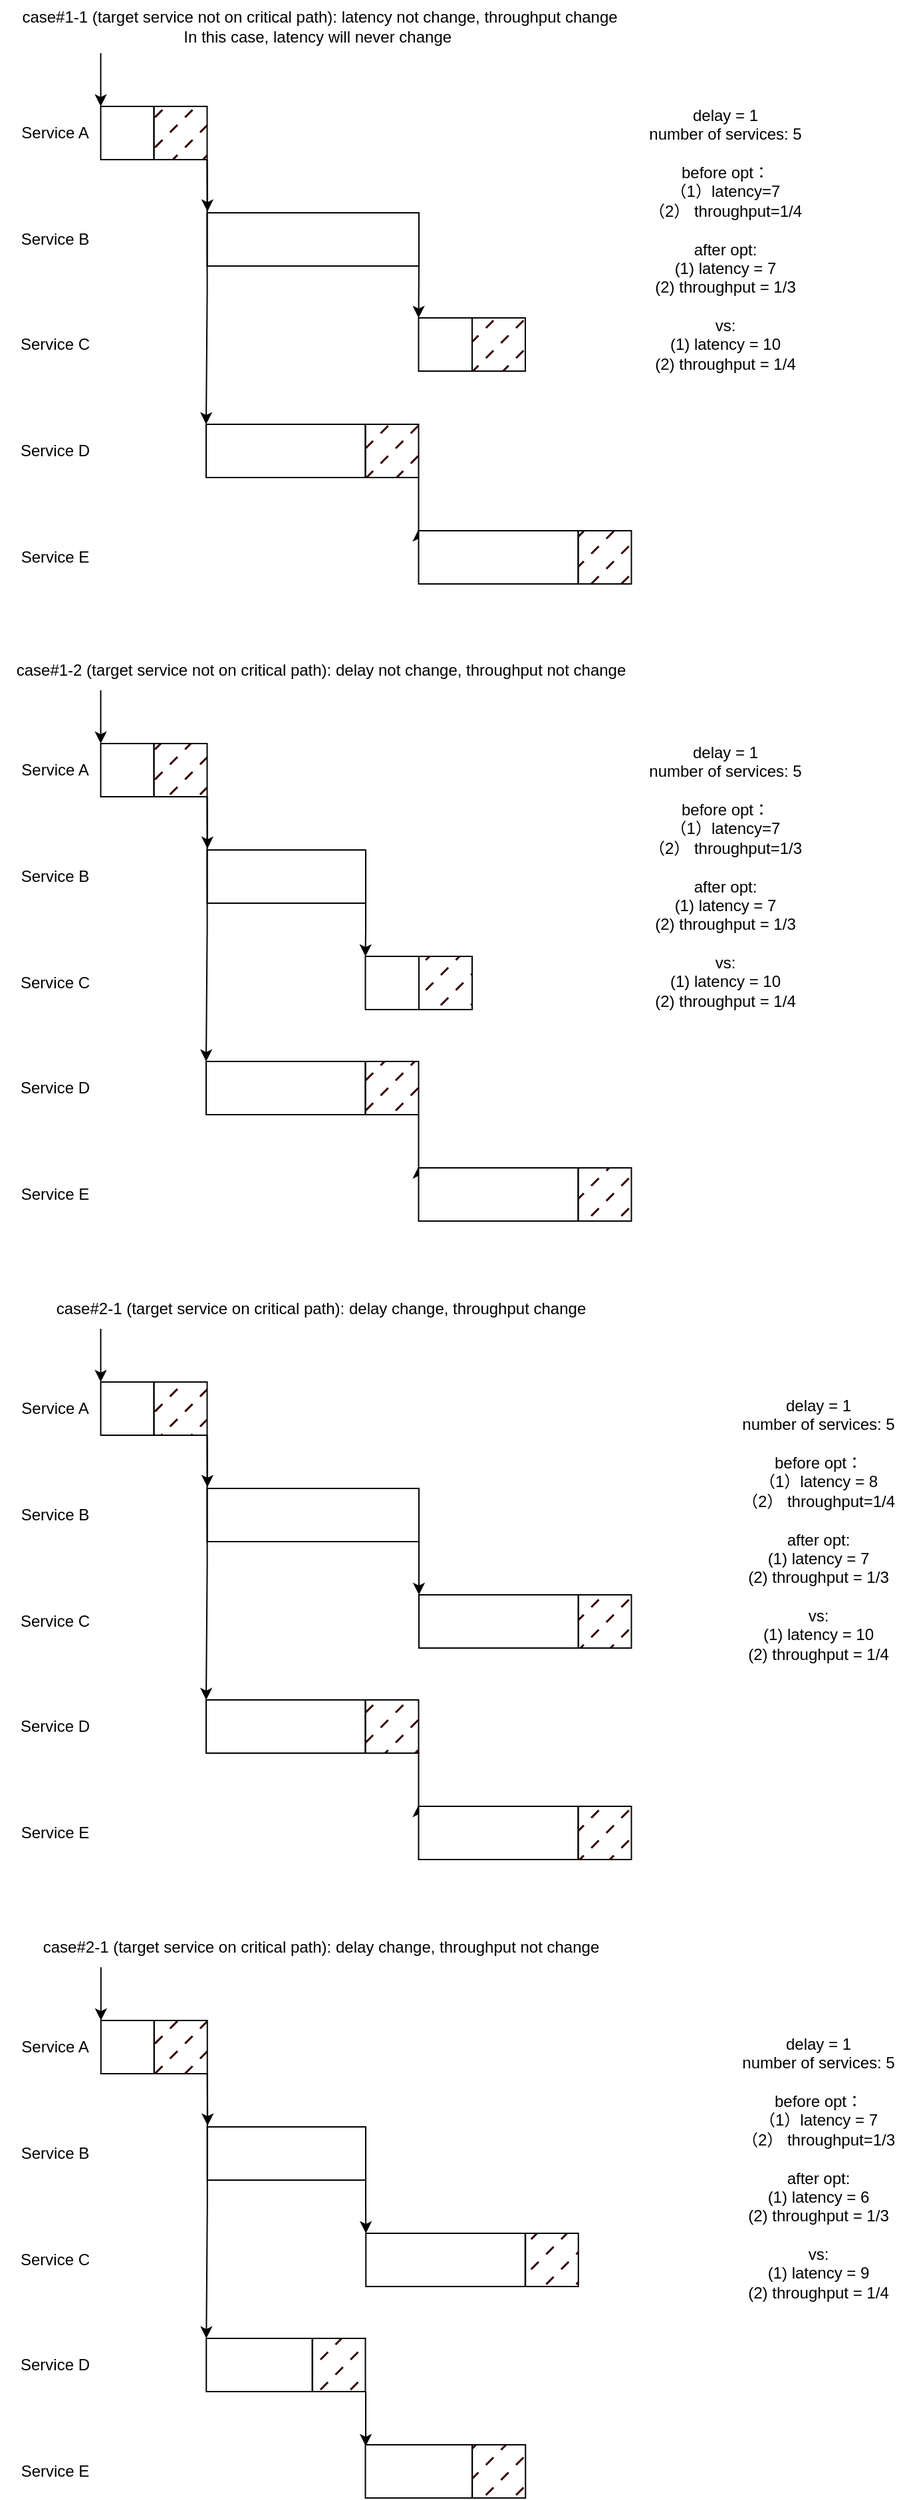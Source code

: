 <mxfile version="22.0.6" type="github">
  <diagram name="第 1 页" id="sLYUdjbG8J60c2ESrhEm">
    <mxGraphModel dx="2445" dy="895" grid="1" gridSize="10" guides="1" tooltips="1" connect="1" arrows="1" fold="1" page="1" pageScale="1" pageWidth="827" pageHeight="1169" math="0" shadow="0">
      <root>
        <mxCell id="0" />
        <mxCell id="1" parent="0" />
        <mxCell id="M5_QTRaVLXtcHStzwrZ5-2" value="" style="rounded=0;whiteSpace=wrap;html=1;" vertex="1" parent="1">
          <mxGeometry x="-719.25" y="81" width="40" height="40" as="geometry" />
        </mxCell>
        <mxCell id="M5_QTRaVLXtcHStzwrZ5-3" value="" style="endArrow=classic;html=1;rounded=0;" edge="1" parent="1">
          <mxGeometry width="50" height="50" relative="1" as="geometry">
            <mxPoint x="-719.25" y="41" as="sourcePoint" />
            <mxPoint x="-719.25" y="81" as="targetPoint" />
          </mxGeometry>
        </mxCell>
        <mxCell id="M5_QTRaVLXtcHStzwrZ5-4" value="Service A" style="text;html=1;align=center;verticalAlign=middle;resizable=0;points=[];autosize=1;strokeColor=none;fillColor=none;" vertex="1" parent="1">
          <mxGeometry x="-789.25" y="86" width="70" height="30" as="geometry" />
        </mxCell>
        <mxCell id="M5_QTRaVLXtcHStzwrZ5-5" value="Service B" style="text;html=1;align=center;verticalAlign=middle;resizable=0;points=[];autosize=1;strokeColor=none;fillColor=none;" vertex="1" parent="1">
          <mxGeometry x="-789.25" y="166" width="70" height="30" as="geometry" />
        </mxCell>
        <mxCell id="M5_QTRaVLXtcHStzwrZ5-42" style="edgeStyle=orthogonalEdgeStyle;rounded=0;orthogonalLoop=1;jettySize=auto;html=1;exitX=1;exitY=1;exitDx=0;exitDy=0;entryX=0;entryY=0;entryDx=0;entryDy=0;" edge="1" parent="1" source="M5_QTRaVLXtcHStzwrZ5-6" target="M5_QTRaVLXtcHStzwrZ5-39">
          <mxGeometry relative="1" as="geometry" />
        </mxCell>
        <mxCell id="M5_QTRaVLXtcHStzwrZ5-6" value="" style="rounded=0;whiteSpace=wrap;html=1;" vertex="1" parent="1">
          <mxGeometry x="-639.25" y="161" width="159.25" height="40" as="geometry" />
        </mxCell>
        <mxCell id="M5_QTRaVLXtcHStzwrZ5-7" value="Service D" style="text;html=1;align=center;verticalAlign=middle;resizable=0;points=[];autosize=1;strokeColor=none;fillColor=none;" vertex="1" parent="1">
          <mxGeometry x="-794.25" y="325" width="80" height="30" as="geometry" />
        </mxCell>
        <mxCell id="M5_QTRaVLXtcHStzwrZ5-8" style="edgeStyle=orthogonalEdgeStyle;rounded=0;orthogonalLoop=1;jettySize=auto;html=1;exitX=1;exitY=1;exitDx=0;exitDy=0;" edge="1" parent="1" source="M5_QTRaVLXtcHStzwrZ5-9">
          <mxGeometry relative="1" as="geometry">
            <Array as="points">
              <mxPoint x="-480.25" y="360" />
              <mxPoint x="-480.25" y="400" />
            </Array>
            <mxPoint x="-480.25" y="399" as="targetPoint" />
          </mxGeometry>
        </mxCell>
        <mxCell id="M5_QTRaVLXtcHStzwrZ5-9" value="" style="rounded=0;whiteSpace=wrap;html=1;" vertex="1" parent="1">
          <mxGeometry x="-640" y="320" width="119.75" height="40" as="geometry" />
        </mxCell>
        <mxCell id="M5_QTRaVLXtcHStzwrZ5-10" value="Service E" style="text;html=1;align=center;verticalAlign=middle;resizable=0;points=[];autosize=1;strokeColor=none;fillColor=none;" vertex="1" parent="1">
          <mxGeometry x="-789.25" y="405" width="70" height="30" as="geometry" />
        </mxCell>
        <mxCell id="M5_QTRaVLXtcHStzwrZ5-11" value="" style="rounded=0;whiteSpace=wrap;html=1;" vertex="1" parent="1">
          <mxGeometry x="-480.25" y="400" width="120" height="40" as="geometry" />
        </mxCell>
        <mxCell id="M5_QTRaVLXtcHStzwrZ5-40" style="edgeStyle=orthogonalEdgeStyle;rounded=0;orthogonalLoop=1;jettySize=auto;html=1;exitX=1;exitY=1;exitDx=0;exitDy=0;" edge="1" parent="1" source="M5_QTRaVLXtcHStzwrZ5-13">
          <mxGeometry relative="1" as="geometry">
            <mxPoint x="-639" y="160" as="targetPoint" />
          </mxGeometry>
        </mxCell>
        <mxCell id="M5_QTRaVLXtcHStzwrZ5-41" style="edgeStyle=orthogonalEdgeStyle;rounded=0;orthogonalLoop=1;jettySize=auto;html=1;exitX=1;exitY=1;exitDx=0;exitDy=0;entryX=0;entryY=0;entryDx=0;entryDy=0;" edge="1" parent="1" source="M5_QTRaVLXtcHStzwrZ5-13" target="M5_QTRaVLXtcHStzwrZ5-9">
          <mxGeometry relative="1" as="geometry" />
        </mxCell>
        <mxCell id="M5_QTRaVLXtcHStzwrZ5-13" value="" style="rounded=0;whiteSpace=wrap;html=1;gradientColor=none;gradientDirection=radial;fillStyle=dashed;fillColor=#330000;" vertex="1" parent="1">
          <mxGeometry x="-679.25" y="81" width="40" height="40" as="geometry" />
        </mxCell>
        <mxCell id="M5_QTRaVLXtcHStzwrZ5-14" value="" style="rounded=0;whiteSpace=wrap;html=1;gradientColor=none;gradientDirection=radial;fillStyle=dashed;fillColor=#330000;" vertex="1" parent="1">
          <mxGeometry x="-520.25" y="320" width="40" height="40" as="geometry" />
        </mxCell>
        <mxCell id="M5_QTRaVLXtcHStzwrZ5-15" value="" style="rounded=0;whiteSpace=wrap;html=1;gradientColor=none;gradientDirection=radial;fillStyle=dashed;fillColor=#330000;" vertex="1" parent="1">
          <mxGeometry x="-360.25" y="400" width="40" height="40" as="geometry" />
        </mxCell>
        <mxCell id="M5_QTRaVLXtcHStzwrZ5-16" value="delay = 1&lt;br&gt;number of services: 5&lt;br&gt;&lt;br&gt;before opt：&lt;br&gt;&lt;span style=&quot;&quot;&gt;（1）&lt;/span&gt;latency=7&lt;br&gt;（2） throughput=1/4&lt;br&gt;&lt;br&gt;after opt:&lt;br style=&quot;border-color: var(--border-color);&quot;&gt;(1) latency = 7&lt;br style=&quot;border-color: var(--border-color);&quot;&gt;(2) throughput = 1/3&lt;br&gt;&lt;br&gt;vs:&lt;br style=&quot;border-color: var(--border-color);&quot;&gt;(1) latency = 10&lt;br style=&quot;border-color: var(--border-color);&quot;&gt;(2) throughput = 1/4" style="text;html=1;align=center;verticalAlign=middle;resizable=0;points=[];autosize=1;strokeColor=none;fillColor=none;" vertex="1" parent="1">
          <mxGeometry x="-320.25" y="71" width="140" height="220" as="geometry" />
        </mxCell>
        <mxCell id="M5_QTRaVLXtcHStzwrZ5-17" value="case#1-1 (target service not on critical path): latency not change, throughput change&lt;br&gt;In this case, latency will never change&amp;nbsp;" style="text;html=1;align=center;verticalAlign=middle;resizable=0;points=[];autosize=1;strokeColor=none;fillColor=none;" vertex="1" parent="1">
          <mxGeometry x="-790" y="1" width="470" height="40" as="geometry" />
        </mxCell>
        <mxCell id="M5_QTRaVLXtcHStzwrZ5-38" value="Service C" style="text;html=1;align=center;verticalAlign=middle;resizable=0;points=[];autosize=1;strokeColor=none;fillColor=none;" vertex="1" parent="1">
          <mxGeometry x="-794.25" y="245" width="80" height="30" as="geometry" />
        </mxCell>
        <mxCell id="M5_QTRaVLXtcHStzwrZ5-39" value="" style="rounded=0;whiteSpace=wrap;html=1;" vertex="1" parent="1">
          <mxGeometry x="-480.25" y="240" width="40.25" height="40" as="geometry" />
        </mxCell>
        <mxCell id="M5_QTRaVLXtcHStzwrZ5-43" value="" style="rounded=0;whiteSpace=wrap;html=1;gradientColor=none;gradientDirection=radial;fillStyle=dashed;fillColor=#330000;" vertex="1" parent="1">
          <mxGeometry x="-440" y="240" width="40" height="40" as="geometry" />
        </mxCell>
        <mxCell id="M5_QTRaVLXtcHStzwrZ5-44" value="" style="rounded=0;whiteSpace=wrap;html=1;" vertex="1" parent="1">
          <mxGeometry x="-719.25" y="560" width="40" height="40" as="geometry" />
        </mxCell>
        <mxCell id="M5_QTRaVLXtcHStzwrZ5-45" value="" style="endArrow=classic;html=1;rounded=0;" edge="1" parent="1">
          <mxGeometry width="50" height="50" relative="1" as="geometry">
            <mxPoint x="-719.25" y="520" as="sourcePoint" />
            <mxPoint x="-719.25" y="560" as="targetPoint" />
          </mxGeometry>
        </mxCell>
        <mxCell id="M5_QTRaVLXtcHStzwrZ5-46" value="Service A" style="text;html=1;align=center;verticalAlign=middle;resizable=0;points=[];autosize=1;strokeColor=none;fillColor=none;" vertex="1" parent="1">
          <mxGeometry x="-789.25" y="565" width="70" height="30" as="geometry" />
        </mxCell>
        <mxCell id="M5_QTRaVLXtcHStzwrZ5-47" value="Service B" style="text;html=1;align=center;verticalAlign=middle;resizable=0;points=[];autosize=1;strokeColor=none;fillColor=none;" vertex="1" parent="1">
          <mxGeometry x="-789.25" y="645" width="70" height="30" as="geometry" />
        </mxCell>
        <mxCell id="M5_QTRaVLXtcHStzwrZ5-48" style="edgeStyle=orthogonalEdgeStyle;rounded=0;orthogonalLoop=1;jettySize=auto;html=1;exitX=1;exitY=1;exitDx=0;exitDy=0;entryX=0;entryY=0;entryDx=0;entryDy=0;" edge="1" parent="1" source="M5_QTRaVLXtcHStzwrZ5-49" target="M5_QTRaVLXtcHStzwrZ5-63">
          <mxGeometry relative="1" as="geometry" />
        </mxCell>
        <mxCell id="M5_QTRaVLXtcHStzwrZ5-49" value="" style="rounded=0;whiteSpace=wrap;html=1;" vertex="1" parent="1">
          <mxGeometry x="-639.25" y="640" width="119.25" height="40" as="geometry" />
        </mxCell>
        <mxCell id="M5_QTRaVLXtcHStzwrZ5-50" value="Service D" style="text;html=1;align=center;verticalAlign=middle;resizable=0;points=[];autosize=1;strokeColor=none;fillColor=none;" vertex="1" parent="1">
          <mxGeometry x="-794.25" y="804" width="80" height="30" as="geometry" />
        </mxCell>
        <mxCell id="M5_QTRaVLXtcHStzwrZ5-51" style="edgeStyle=orthogonalEdgeStyle;rounded=0;orthogonalLoop=1;jettySize=auto;html=1;exitX=1;exitY=1;exitDx=0;exitDy=0;" edge="1" parent="1" source="M5_QTRaVLXtcHStzwrZ5-52">
          <mxGeometry relative="1" as="geometry">
            <Array as="points">
              <mxPoint x="-480.25" y="839" />
              <mxPoint x="-480.25" y="879" />
            </Array>
            <mxPoint x="-480.25" y="878" as="targetPoint" />
          </mxGeometry>
        </mxCell>
        <mxCell id="M5_QTRaVLXtcHStzwrZ5-52" value="" style="rounded=0;whiteSpace=wrap;html=1;" vertex="1" parent="1">
          <mxGeometry x="-640" y="799" width="119.75" height="40" as="geometry" />
        </mxCell>
        <mxCell id="M5_QTRaVLXtcHStzwrZ5-53" value="Service E" style="text;html=1;align=center;verticalAlign=middle;resizable=0;points=[];autosize=1;strokeColor=none;fillColor=none;" vertex="1" parent="1">
          <mxGeometry x="-789.25" y="884" width="70" height="30" as="geometry" />
        </mxCell>
        <mxCell id="M5_QTRaVLXtcHStzwrZ5-54" value="" style="rounded=0;whiteSpace=wrap;html=1;" vertex="1" parent="1">
          <mxGeometry x="-480.25" y="879" width="120" height="40" as="geometry" />
        </mxCell>
        <mxCell id="M5_QTRaVLXtcHStzwrZ5-55" style="edgeStyle=orthogonalEdgeStyle;rounded=0;orthogonalLoop=1;jettySize=auto;html=1;exitX=1;exitY=1;exitDx=0;exitDy=0;" edge="1" parent="1" source="M5_QTRaVLXtcHStzwrZ5-57">
          <mxGeometry relative="1" as="geometry">
            <mxPoint x="-639" y="639" as="targetPoint" />
          </mxGeometry>
        </mxCell>
        <mxCell id="M5_QTRaVLXtcHStzwrZ5-56" style="edgeStyle=orthogonalEdgeStyle;rounded=0;orthogonalLoop=1;jettySize=auto;html=1;exitX=1;exitY=1;exitDx=0;exitDy=0;entryX=0;entryY=0;entryDx=0;entryDy=0;" edge="1" parent="1" source="M5_QTRaVLXtcHStzwrZ5-57" target="M5_QTRaVLXtcHStzwrZ5-52">
          <mxGeometry relative="1" as="geometry" />
        </mxCell>
        <mxCell id="M5_QTRaVLXtcHStzwrZ5-57" value="" style="rounded=0;whiteSpace=wrap;html=1;gradientColor=none;gradientDirection=radial;fillStyle=dashed;fillColor=#330000;" vertex="1" parent="1">
          <mxGeometry x="-679.25" y="560" width="40" height="40" as="geometry" />
        </mxCell>
        <mxCell id="M5_QTRaVLXtcHStzwrZ5-58" value="" style="rounded=0;whiteSpace=wrap;html=1;gradientColor=none;gradientDirection=radial;fillStyle=dashed;fillColor=#330000;" vertex="1" parent="1">
          <mxGeometry x="-520.25" y="799" width="40" height="40" as="geometry" />
        </mxCell>
        <mxCell id="M5_QTRaVLXtcHStzwrZ5-59" value="" style="rounded=0;whiteSpace=wrap;html=1;gradientColor=none;gradientDirection=radial;fillStyle=dashed;fillColor=#330000;" vertex="1" parent="1">
          <mxGeometry x="-360.25" y="879" width="40" height="40" as="geometry" />
        </mxCell>
        <mxCell id="M5_QTRaVLXtcHStzwrZ5-60" value="delay = 1&lt;br&gt;number of services: 5&lt;br&gt;&lt;br&gt;before opt：&lt;br&gt;&lt;span style=&quot;&quot;&gt;（1）&lt;/span&gt;latency=7&lt;br&gt;（2） throughput=1/3&lt;br&gt;&lt;br&gt;after opt:&lt;br style=&quot;border-color: var(--border-color);&quot;&gt;(1) latency = 7&lt;br style=&quot;border-color: var(--border-color);&quot;&gt;(2) throughput = 1/3&lt;br&gt;&lt;br&gt;vs:&lt;br style=&quot;border-color: var(--border-color);&quot;&gt;(1) latency = 10&lt;br style=&quot;border-color: var(--border-color);&quot;&gt;(2) throughput = 1/4" style="text;html=1;align=center;verticalAlign=middle;resizable=0;points=[];autosize=1;strokeColor=none;fillColor=none;" vertex="1" parent="1">
          <mxGeometry x="-320.25" y="550" width="140" height="220" as="geometry" />
        </mxCell>
        <mxCell id="M5_QTRaVLXtcHStzwrZ5-62" value="Service C" style="text;html=1;align=center;verticalAlign=middle;resizable=0;points=[];autosize=1;strokeColor=none;fillColor=none;" vertex="1" parent="1">
          <mxGeometry x="-794.25" y="725" width="80" height="30" as="geometry" />
        </mxCell>
        <mxCell id="M5_QTRaVLXtcHStzwrZ5-63" value="" style="rounded=0;whiteSpace=wrap;html=1;" vertex="1" parent="1">
          <mxGeometry x="-520.25" y="720" width="40.25" height="40" as="geometry" />
        </mxCell>
        <mxCell id="M5_QTRaVLXtcHStzwrZ5-64" value="" style="rounded=0;whiteSpace=wrap;html=1;gradientColor=none;gradientDirection=radial;fillStyle=dashed;fillColor=#330000;" vertex="1" parent="1">
          <mxGeometry x="-480" y="720" width="40" height="40" as="geometry" />
        </mxCell>
        <mxCell id="M5_QTRaVLXtcHStzwrZ5-65" value="case#1-2 (target service not on critical path): delay not change, throughput not change" style="text;html=1;align=center;verticalAlign=middle;resizable=0;points=[];autosize=1;strokeColor=none;fillColor=none;" vertex="1" parent="1">
          <mxGeometry x="-794.25" y="490" width="480" height="30" as="geometry" />
        </mxCell>
        <mxCell id="M5_QTRaVLXtcHStzwrZ5-66" value="" style="rounded=0;whiteSpace=wrap;html=1;" vertex="1" parent="1">
          <mxGeometry x="-719.25" y="1040" width="40" height="40" as="geometry" />
        </mxCell>
        <mxCell id="M5_QTRaVLXtcHStzwrZ5-67" value="" style="endArrow=classic;html=1;rounded=0;" edge="1" parent="1">
          <mxGeometry width="50" height="50" relative="1" as="geometry">
            <mxPoint x="-719.25" y="1000" as="sourcePoint" />
            <mxPoint x="-719.25" y="1040" as="targetPoint" />
          </mxGeometry>
        </mxCell>
        <mxCell id="M5_QTRaVLXtcHStzwrZ5-68" value="Service A" style="text;html=1;align=center;verticalAlign=middle;resizable=0;points=[];autosize=1;strokeColor=none;fillColor=none;" vertex="1" parent="1">
          <mxGeometry x="-789.25" y="1045" width="70" height="30" as="geometry" />
        </mxCell>
        <mxCell id="M5_QTRaVLXtcHStzwrZ5-69" value="Service B" style="text;html=1;align=center;verticalAlign=middle;resizable=0;points=[];autosize=1;strokeColor=none;fillColor=none;" vertex="1" parent="1">
          <mxGeometry x="-789.25" y="1125" width="70" height="30" as="geometry" />
        </mxCell>
        <mxCell id="M5_QTRaVLXtcHStzwrZ5-70" style="edgeStyle=orthogonalEdgeStyle;rounded=0;orthogonalLoop=1;jettySize=auto;html=1;exitX=1;exitY=1;exitDx=0;exitDy=0;entryX=0;entryY=0;entryDx=0;entryDy=0;" edge="1" parent="1" source="M5_QTRaVLXtcHStzwrZ5-71" target="M5_QTRaVLXtcHStzwrZ5-84">
          <mxGeometry relative="1" as="geometry" />
        </mxCell>
        <mxCell id="M5_QTRaVLXtcHStzwrZ5-71" value="" style="rounded=0;whiteSpace=wrap;html=1;" vertex="1" parent="1">
          <mxGeometry x="-639.25" y="1120" width="159.25" height="40" as="geometry" />
        </mxCell>
        <mxCell id="M5_QTRaVLXtcHStzwrZ5-72" value="Service D" style="text;html=1;align=center;verticalAlign=middle;resizable=0;points=[];autosize=1;strokeColor=none;fillColor=none;" vertex="1" parent="1">
          <mxGeometry x="-794.25" y="1284" width="80" height="30" as="geometry" />
        </mxCell>
        <mxCell id="M5_QTRaVLXtcHStzwrZ5-73" style="edgeStyle=orthogonalEdgeStyle;rounded=0;orthogonalLoop=1;jettySize=auto;html=1;exitX=1;exitY=1;exitDx=0;exitDy=0;" edge="1" parent="1" source="M5_QTRaVLXtcHStzwrZ5-74">
          <mxGeometry relative="1" as="geometry">
            <Array as="points">
              <mxPoint x="-480.25" y="1319" />
              <mxPoint x="-480.25" y="1359" />
            </Array>
            <mxPoint x="-480.25" y="1358" as="targetPoint" />
          </mxGeometry>
        </mxCell>
        <mxCell id="M5_QTRaVLXtcHStzwrZ5-74" value="" style="rounded=0;whiteSpace=wrap;html=1;" vertex="1" parent="1">
          <mxGeometry x="-640" y="1279" width="119.75" height="40" as="geometry" />
        </mxCell>
        <mxCell id="M5_QTRaVLXtcHStzwrZ5-75" value="Service E" style="text;html=1;align=center;verticalAlign=middle;resizable=0;points=[];autosize=1;strokeColor=none;fillColor=none;" vertex="1" parent="1">
          <mxGeometry x="-789.25" y="1364" width="70" height="30" as="geometry" />
        </mxCell>
        <mxCell id="M5_QTRaVLXtcHStzwrZ5-76" value="" style="rounded=0;whiteSpace=wrap;html=1;" vertex="1" parent="1">
          <mxGeometry x="-480.25" y="1359" width="120" height="40" as="geometry" />
        </mxCell>
        <mxCell id="M5_QTRaVLXtcHStzwrZ5-77" style="edgeStyle=orthogonalEdgeStyle;rounded=0;orthogonalLoop=1;jettySize=auto;html=1;exitX=1;exitY=1;exitDx=0;exitDy=0;" edge="1" parent="1" source="M5_QTRaVLXtcHStzwrZ5-79">
          <mxGeometry relative="1" as="geometry">
            <mxPoint x="-639" y="1119" as="targetPoint" />
          </mxGeometry>
        </mxCell>
        <mxCell id="M5_QTRaVLXtcHStzwrZ5-78" style="edgeStyle=orthogonalEdgeStyle;rounded=0;orthogonalLoop=1;jettySize=auto;html=1;exitX=1;exitY=1;exitDx=0;exitDy=0;entryX=0;entryY=0;entryDx=0;entryDy=0;" edge="1" parent="1" source="M5_QTRaVLXtcHStzwrZ5-79" target="M5_QTRaVLXtcHStzwrZ5-74">
          <mxGeometry relative="1" as="geometry" />
        </mxCell>
        <mxCell id="M5_QTRaVLXtcHStzwrZ5-79" value="" style="rounded=0;whiteSpace=wrap;html=1;gradientColor=none;gradientDirection=radial;fillStyle=dashed;fillColor=#330000;" vertex="1" parent="1">
          <mxGeometry x="-679.25" y="1040" width="40" height="40" as="geometry" />
        </mxCell>
        <mxCell id="M5_QTRaVLXtcHStzwrZ5-80" value="" style="rounded=0;whiteSpace=wrap;html=1;gradientColor=none;gradientDirection=radial;fillStyle=dashed;fillColor=#330000;" vertex="1" parent="1">
          <mxGeometry x="-520.25" y="1279" width="40" height="40" as="geometry" />
        </mxCell>
        <mxCell id="M5_QTRaVLXtcHStzwrZ5-81" value="" style="rounded=0;whiteSpace=wrap;html=1;gradientColor=none;gradientDirection=radial;fillStyle=dashed;fillColor=#330000;" vertex="1" parent="1">
          <mxGeometry x="-360.25" y="1359" width="40" height="40" as="geometry" />
        </mxCell>
        <mxCell id="M5_QTRaVLXtcHStzwrZ5-82" value="delay = 1&lt;br&gt;number of services: 5&lt;br&gt;&lt;br&gt;before opt：&lt;br&gt;&lt;span style=&quot;&quot;&gt;（1）&lt;/span&gt;latency = 8&lt;br&gt;（2） throughput=1/4&lt;br&gt;&lt;br&gt;after opt:&lt;br style=&quot;border-color: var(--border-color);&quot;&gt;(1) latency = 7&lt;br style=&quot;border-color: var(--border-color);&quot;&gt;(2) throughput = 1/3&lt;br&gt;&lt;br&gt;vs:&lt;br style=&quot;border-color: var(--border-color);&quot;&gt;(1) latency = 10&lt;br style=&quot;border-color: var(--border-color);&quot;&gt;(2) throughput = 1/4" style="text;html=1;align=center;verticalAlign=middle;resizable=0;points=[];autosize=1;strokeColor=none;fillColor=none;" vertex="1" parent="1">
          <mxGeometry x="-250" y="1041" width="140" height="220" as="geometry" />
        </mxCell>
        <mxCell id="M5_QTRaVLXtcHStzwrZ5-83" value="Service C" style="text;html=1;align=center;verticalAlign=middle;resizable=0;points=[];autosize=1;strokeColor=none;fillColor=none;" vertex="1" parent="1">
          <mxGeometry x="-794.25" y="1205" width="80" height="30" as="geometry" />
        </mxCell>
        <mxCell id="M5_QTRaVLXtcHStzwrZ5-84" value="" style="rounded=0;whiteSpace=wrap;html=1;" vertex="1" parent="1">
          <mxGeometry x="-480" y="1200" width="120" height="40" as="geometry" />
        </mxCell>
        <mxCell id="M5_QTRaVLXtcHStzwrZ5-85" value="" style="rounded=0;whiteSpace=wrap;html=1;gradientColor=none;gradientDirection=radial;fillStyle=dashed;fillColor=#330000;" vertex="1" parent="1">
          <mxGeometry x="-360.25" y="1200" width="40" height="40" as="geometry" />
        </mxCell>
        <mxCell id="M5_QTRaVLXtcHStzwrZ5-86" value="case#2-1 (target service on critical path): delay change, throughput change" style="text;html=1;align=center;verticalAlign=middle;resizable=0;points=[];autosize=1;strokeColor=none;fillColor=none;" vertex="1" parent="1">
          <mxGeometry x="-764.25" y="970" width="420" height="30" as="geometry" />
        </mxCell>
        <mxCell id="M5_QTRaVLXtcHStzwrZ5-87" value="" style="rounded=0;whiteSpace=wrap;html=1;" vertex="1" parent="1">
          <mxGeometry x="-719.12" y="1520" width="40" height="40" as="geometry" />
        </mxCell>
        <mxCell id="M5_QTRaVLXtcHStzwrZ5-88" value="" style="endArrow=classic;html=1;rounded=0;" edge="1" parent="1">
          <mxGeometry width="50" height="50" relative="1" as="geometry">
            <mxPoint x="-719.12" y="1480" as="sourcePoint" />
            <mxPoint x="-719.12" y="1520" as="targetPoint" />
          </mxGeometry>
        </mxCell>
        <mxCell id="M5_QTRaVLXtcHStzwrZ5-89" value="Service A" style="text;html=1;align=center;verticalAlign=middle;resizable=0;points=[];autosize=1;strokeColor=none;fillColor=none;" vertex="1" parent="1">
          <mxGeometry x="-789.12" y="1525" width="70" height="30" as="geometry" />
        </mxCell>
        <mxCell id="M5_QTRaVLXtcHStzwrZ5-90" value="Service B" style="text;html=1;align=center;verticalAlign=middle;resizable=0;points=[];autosize=1;strokeColor=none;fillColor=none;" vertex="1" parent="1">
          <mxGeometry x="-789.12" y="1605" width="70" height="30" as="geometry" />
        </mxCell>
        <mxCell id="M5_QTRaVLXtcHStzwrZ5-91" style="edgeStyle=orthogonalEdgeStyle;rounded=0;orthogonalLoop=1;jettySize=auto;html=1;exitX=1;exitY=1;exitDx=0;exitDy=0;entryX=0;entryY=0;entryDx=0;entryDy=0;" edge="1" parent="1" source="M5_QTRaVLXtcHStzwrZ5-92" target="M5_QTRaVLXtcHStzwrZ5-105">
          <mxGeometry relative="1" as="geometry" />
        </mxCell>
        <mxCell id="M5_QTRaVLXtcHStzwrZ5-92" value="" style="rounded=0;whiteSpace=wrap;html=1;" vertex="1" parent="1">
          <mxGeometry x="-639.12" y="1600" width="119.12" height="40" as="geometry" />
        </mxCell>
        <mxCell id="M5_QTRaVLXtcHStzwrZ5-93" value="Service D" style="text;html=1;align=center;verticalAlign=middle;resizable=0;points=[];autosize=1;strokeColor=none;fillColor=none;" vertex="1" parent="1">
          <mxGeometry x="-794.12" y="1764" width="80" height="30" as="geometry" />
        </mxCell>
        <mxCell id="M5_QTRaVLXtcHStzwrZ5-94" style="edgeStyle=orthogonalEdgeStyle;rounded=0;orthogonalLoop=1;jettySize=auto;html=1;exitX=1;exitY=1;exitDx=0;exitDy=0;" edge="1" parent="1" source="M5_QTRaVLXtcHStzwrZ5-95">
          <mxGeometry relative="1" as="geometry">
            <Array as="points">
              <mxPoint x="-520" y="1799" />
              <mxPoint x="-520" y="1838" />
            </Array>
            <mxPoint x="-520" y="1840" as="targetPoint" />
          </mxGeometry>
        </mxCell>
        <mxCell id="M5_QTRaVLXtcHStzwrZ5-95" value="" style="rounded=0;whiteSpace=wrap;html=1;" vertex="1" parent="1">
          <mxGeometry x="-639.87" y="1759" width="79.87" height="40" as="geometry" />
        </mxCell>
        <mxCell id="M5_QTRaVLXtcHStzwrZ5-96" value="Service E" style="text;html=1;align=center;verticalAlign=middle;resizable=0;points=[];autosize=1;strokeColor=none;fillColor=none;" vertex="1" parent="1">
          <mxGeometry x="-789.12" y="1844" width="70" height="30" as="geometry" />
        </mxCell>
        <mxCell id="M5_QTRaVLXtcHStzwrZ5-97" value="" style="rounded=0;whiteSpace=wrap;html=1;" vertex="1" parent="1">
          <mxGeometry x="-520.25" y="1839" width="80.25" height="40" as="geometry" />
        </mxCell>
        <mxCell id="M5_QTRaVLXtcHStzwrZ5-98" style="edgeStyle=orthogonalEdgeStyle;rounded=0;orthogonalLoop=1;jettySize=auto;html=1;exitX=1;exitY=1;exitDx=0;exitDy=0;" edge="1" parent="1" source="M5_QTRaVLXtcHStzwrZ5-100">
          <mxGeometry relative="1" as="geometry">
            <mxPoint x="-638.87" y="1599" as="targetPoint" />
          </mxGeometry>
        </mxCell>
        <mxCell id="M5_QTRaVLXtcHStzwrZ5-99" style="edgeStyle=orthogonalEdgeStyle;rounded=0;orthogonalLoop=1;jettySize=auto;html=1;exitX=1;exitY=1;exitDx=0;exitDy=0;entryX=0;entryY=0;entryDx=0;entryDy=0;" edge="1" parent="1" source="M5_QTRaVLXtcHStzwrZ5-100" target="M5_QTRaVLXtcHStzwrZ5-95">
          <mxGeometry relative="1" as="geometry" />
        </mxCell>
        <mxCell id="M5_QTRaVLXtcHStzwrZ5-100" value="" style="rounded=0;whiteSpace=wrap;html=1;gradientColor=none;gradientDirection=radial;fillStyle=dashed;fillColor=#330000;" vertex="1" parent="1">
          <mxGeometry x="-679.12" y="1520" width="40" height="40" as="geometry" />
        </mxCell>
        <mxCell id="M5_QTRaVLXtcHStzwrZ5-101" value="" style="rounded=0;whiteSpace=wrap;html=1;gradientColor=none;gradientDirection=radial;fillStyle=dashed;fillColor=#330000;" vertex="1" parent="1">
          <mxGeometry x="-560.25" y="1759" width="40" height="40" as="geometry" />
        </mxCell>
        <mxCell id="M5_QTRaVLXtcHStzwrZ5-102" value="" style="rounded=0;whiteSpace=wrap;html=1;gradientColor=none;gradientDirection=radial;fillStyle=dashed;fillColor=#330000;" vertex="1" parent="1">
          <mxGeometry x="-439.87" y="1839" width="40" height="40" as="geometry" />
        </mxCell>
        <mxCell id="M5_QTRaVLXtcHStzwrZ5-103" value="delay = 1&lt;br&gt;number of services: 5&lt;br&gt;&lt;br&gt;before opt：&lt;br&gt;&lt;span style=&quot;&quot;&gt;（1）&lt;/span&gt;latency = 7&lt;br&gt;（2） throughput=1/3&lt;br&gt;&lt;br&gt;after opt:&lt;br style=&quot;border-color: var(--border-color);&quot;&gt;(1) latency = 6&lt;br style=&quot;border-color: var(--border-color);&quot;&gt;(2) throughput = 1/3&lt;br&gt;&lt;br&gt;vs:&lt;br style=&quot;border-color: var(--border-color);&quot;&gt;(1) latency = 9&lt;br style=&quot;border-color: var(--border-color);&quot;&gt;(2) throughput = 1/4" style="text;html=1;align=center;verticalAlign=middle;resizable=0;points=[];autosize=1;strokeColor=none;fillColor=none;" vertex="1" parent="1">
          <mxGeometry x="-249.87" y="1521" width="140" height="220" as="geometry" />
        </mxCell>
        <mxCell id="M5_QTRaVLXtcHStzwrZ5-104" value="Service C" style="text;html=1;align=center;verticalAlign=middle;resizable=0;points=[];autosize=1;strokeColor=none;fillColor=none;" vertex="1" parent="1">
          <mxGeometry x="-794.12" y="1685" width="80" height="30" as="geometry" />
        </mxCell>
        <mxCell id="M5_QTRaVLXtcHStzwrZ5-105" value="" style="rounded=0;whiteSpace=wrap;html=1;" vertex="1" parent="1">
          <mxGeometry x="-519.87" y="1680" width="120" height="40" as="geometry" />
        </mxCell>
        <mxCell id="M5_QTRaVLXtcHStzwrZ5-106" value="" style="rounded=0;whiteSpace=wrap;html=1;gradientColor=none;gradientDirection=radial;fillStyle=dashed;fillColor=#330000;" vertex="1" parent="1">
          <mxGeometry x="-400.12" y="1680" width="40" height="40" as="geometry" />
        </mxCell>
        <mxCell id="M5_QTRaVLXtcHStzwrZ5-107" value="case#2-1 (target service on critical path): delay change, throughput not change" style="text;html=1;align=center;verticalAlign=middle;resizable=0;points=[];autosize=1;strokeColor=none;fillColor=none;" vertex="1" parent="1">
          <mxGeometry x="-774.12" y="1450" width="440" height="30" as="geometry" />
        </mxCell>
      </root>
    </mxGraphModel>
  </diagram>
</mxfile>
